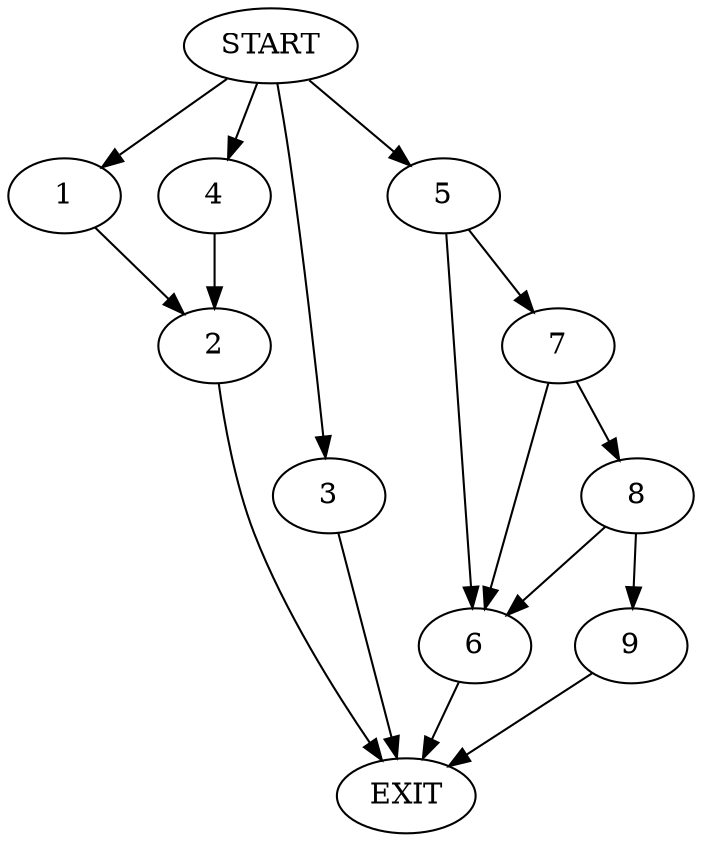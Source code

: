 digraph {
0 [label="START"]
10 [label="EXIT"]
0 -> 1
1 -> 2
2 -> 10
0 -> 3
3 -> 10
0 -> 4
4 -> 2
0 -> 5
5 -> 6
5 -> 7
7 -> 6
7 -> 8
6 -> 10
8 -> 6
8 -> 9
9 -> 10
}
